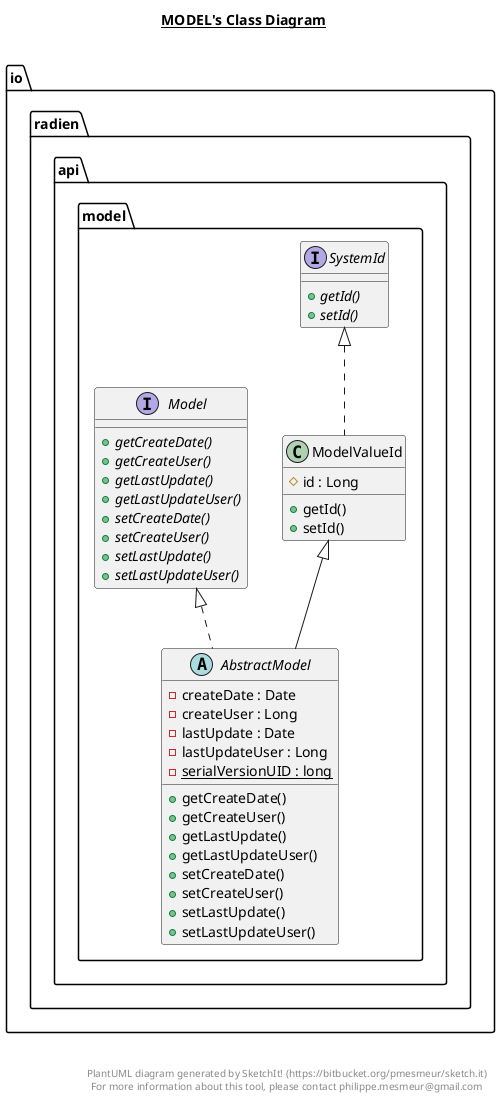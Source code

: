 @startuml

title __MODEL's Class Diagram__\n

  namespace io.radien.api {
    namespace model {
      abstract class io.radien.api.model.AbstractModel {
          - createDate : Date
          - createUser : Long
          - lastUpdate : Date
          - lastUpdateUser : Long
          {static} - serialVersionUID : long
          + getCreateDate()
          + getCreateUser()
          + getLastUpdate()
          + getLastUpdateUser()
          + setCreateDate()
          + setCreateUser()
          + setLastUpdate()
          + setLastUpdateUser()
      }
    }
  }
  

  namespace io.radien.api {
    namespace model {
      interface io.radien.api.model.Model {
          {abstract} + getCreateDate()
          {abstract} + getCreateUser()
          {abstract} + getLastUpdate()
          {abstract} + getLastUpdateUser()
          {abstract} + setCreateDate()
          {abstract} + setCreateUser()
          {abstract} + setLastUpdate()
          {abstract} + setLastUpdateUser()
      }
    }
  }
  

  namespace io.radien.api {
    namespace model {
      class io.radien.api.model.ModelValueId {
          # id : Long
          + getId()
          + setId()
      }
    }
  }
  

  namespace io.radien.api {
    namespace model {
      interface io.radien.api.model.SystemId {
          {abstract} + getId()
          {abstract} + setId()
      }
    }
  }
  

  io.radien.api.model.AbstractModel .up.|> io.radien.api.model.Model
  io.radien.api.model.AbstractModel -up-|> io.radien.api.model.ModelValueId
  io.radien.api.model.ModelValueId .up.|> io.radien.api.model.SystemId


right footer


PlantUML diagram generated by SketchIt! (https://bitbucket.org/pmesmeur/sketch.it)
For more information about this tool, please contact philippe.mesmeur@gmail.com
endfooter

@enduml
